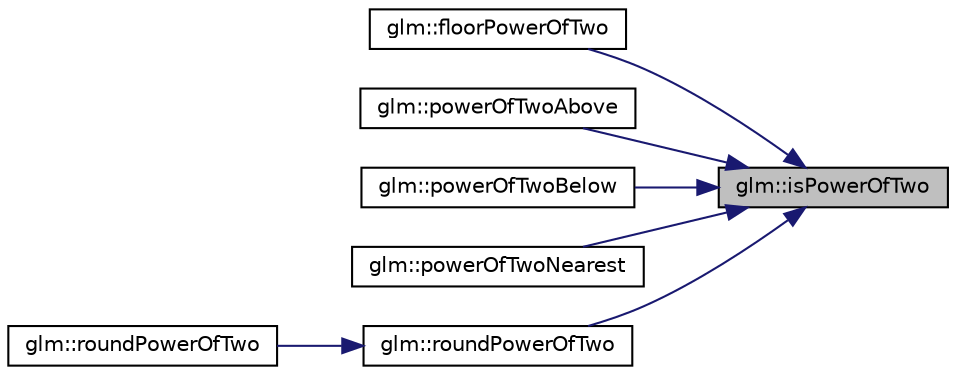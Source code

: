 digraph "glm::isPowerOfTwo"
{
 // LATEX_PDF_SIZE
  edge [fontname="Helvetica",fontsize="10",labelfontname="Helvetica",labelfontsize="10"];
  node [fontname="Helvetica",fontsize="10",shape=record];
  rankdir="RL";
  Node1 [label="glm::isPowerOfTwo",height=0.2,width=0.4,color="black", fillcolor="grey75", style="filled", fontcolor="black",tooltip=" "];
  Node1 -> Node2 [dir="back",color="midnightblue",fontsize="10",style="solid",fontname="Helvetica"];
  Node2 [label="glm::floorPowerOfTwo",height=0.2,width=0.4,color="black", fillcolor="white", style="filled",URL="$namespaceglm.html#ac1385510b859757901e927c43bf4f329",tooltip=" "];
  Node1 -> Node3 [dir="back",color="midnightblue",fontsize="10",style="solid",fontname="Helvetica"];
  Node3 [label="glm::powerOfTwoAbove",height=0.2,width=0.4,color="black", fillcolor="white", style="filled",URL="$namespaceglm.html#a4f29a0e902ea0e3a76fc10c5b0ef31b6",tooltip=" "];
  Node1 -> Node4 [dir="back",color="midnightblue",fontsize="10",style="solid",fontname="Helvetica"];
  Node4 [label="glm::powerOfTwoBelow",height=0.2,width=0.4,color="black", fillcolor="white", style="filled",URL="$namespaceglm.html#a895c5bb540f5f52ef2b7a81321a98627",tooltip=" "];
  Node1 -> Node5 [dir="back",color="midnightblue",fontsize="10",style="solid",fontname="Helvetica"];
  Node5 [label="glm::powerOfTwoNearest",height=0.2,width=0.4,color="black", fillcolor="white", style="filled",URL="$namespaceglm.html#a90d716367872062cffce4a8cd51acd0c",tooltip=" "];
  Node1 -> Node6 [dir="back",color="midnightblue",fontsize="10",style="solid",fontname="Helvetica"];
  Node6 [label="glm::roundPowerOfTwo",height=0.2,width=0.4,color="black", fillcolor="white", style="filled",URL="$group__gtc__round.html#ga6d24a9e3abe3e6a908661b43acb8efe0",tooltip=" "];
  Node6 -> Node7 [dir="back",color="midnightblue",fontsize="10",style="solid",fontname="Helvetica"];
  Node7 [label="glm::roundPowerOfTwo",height=0.2,width=0.4,color="black", fillcolor="white", style="filled",URL="$group__gtc__round.html#gae95be3b384f3bbd00c6c1cf0a1f96485",tooltip=" "];
}
